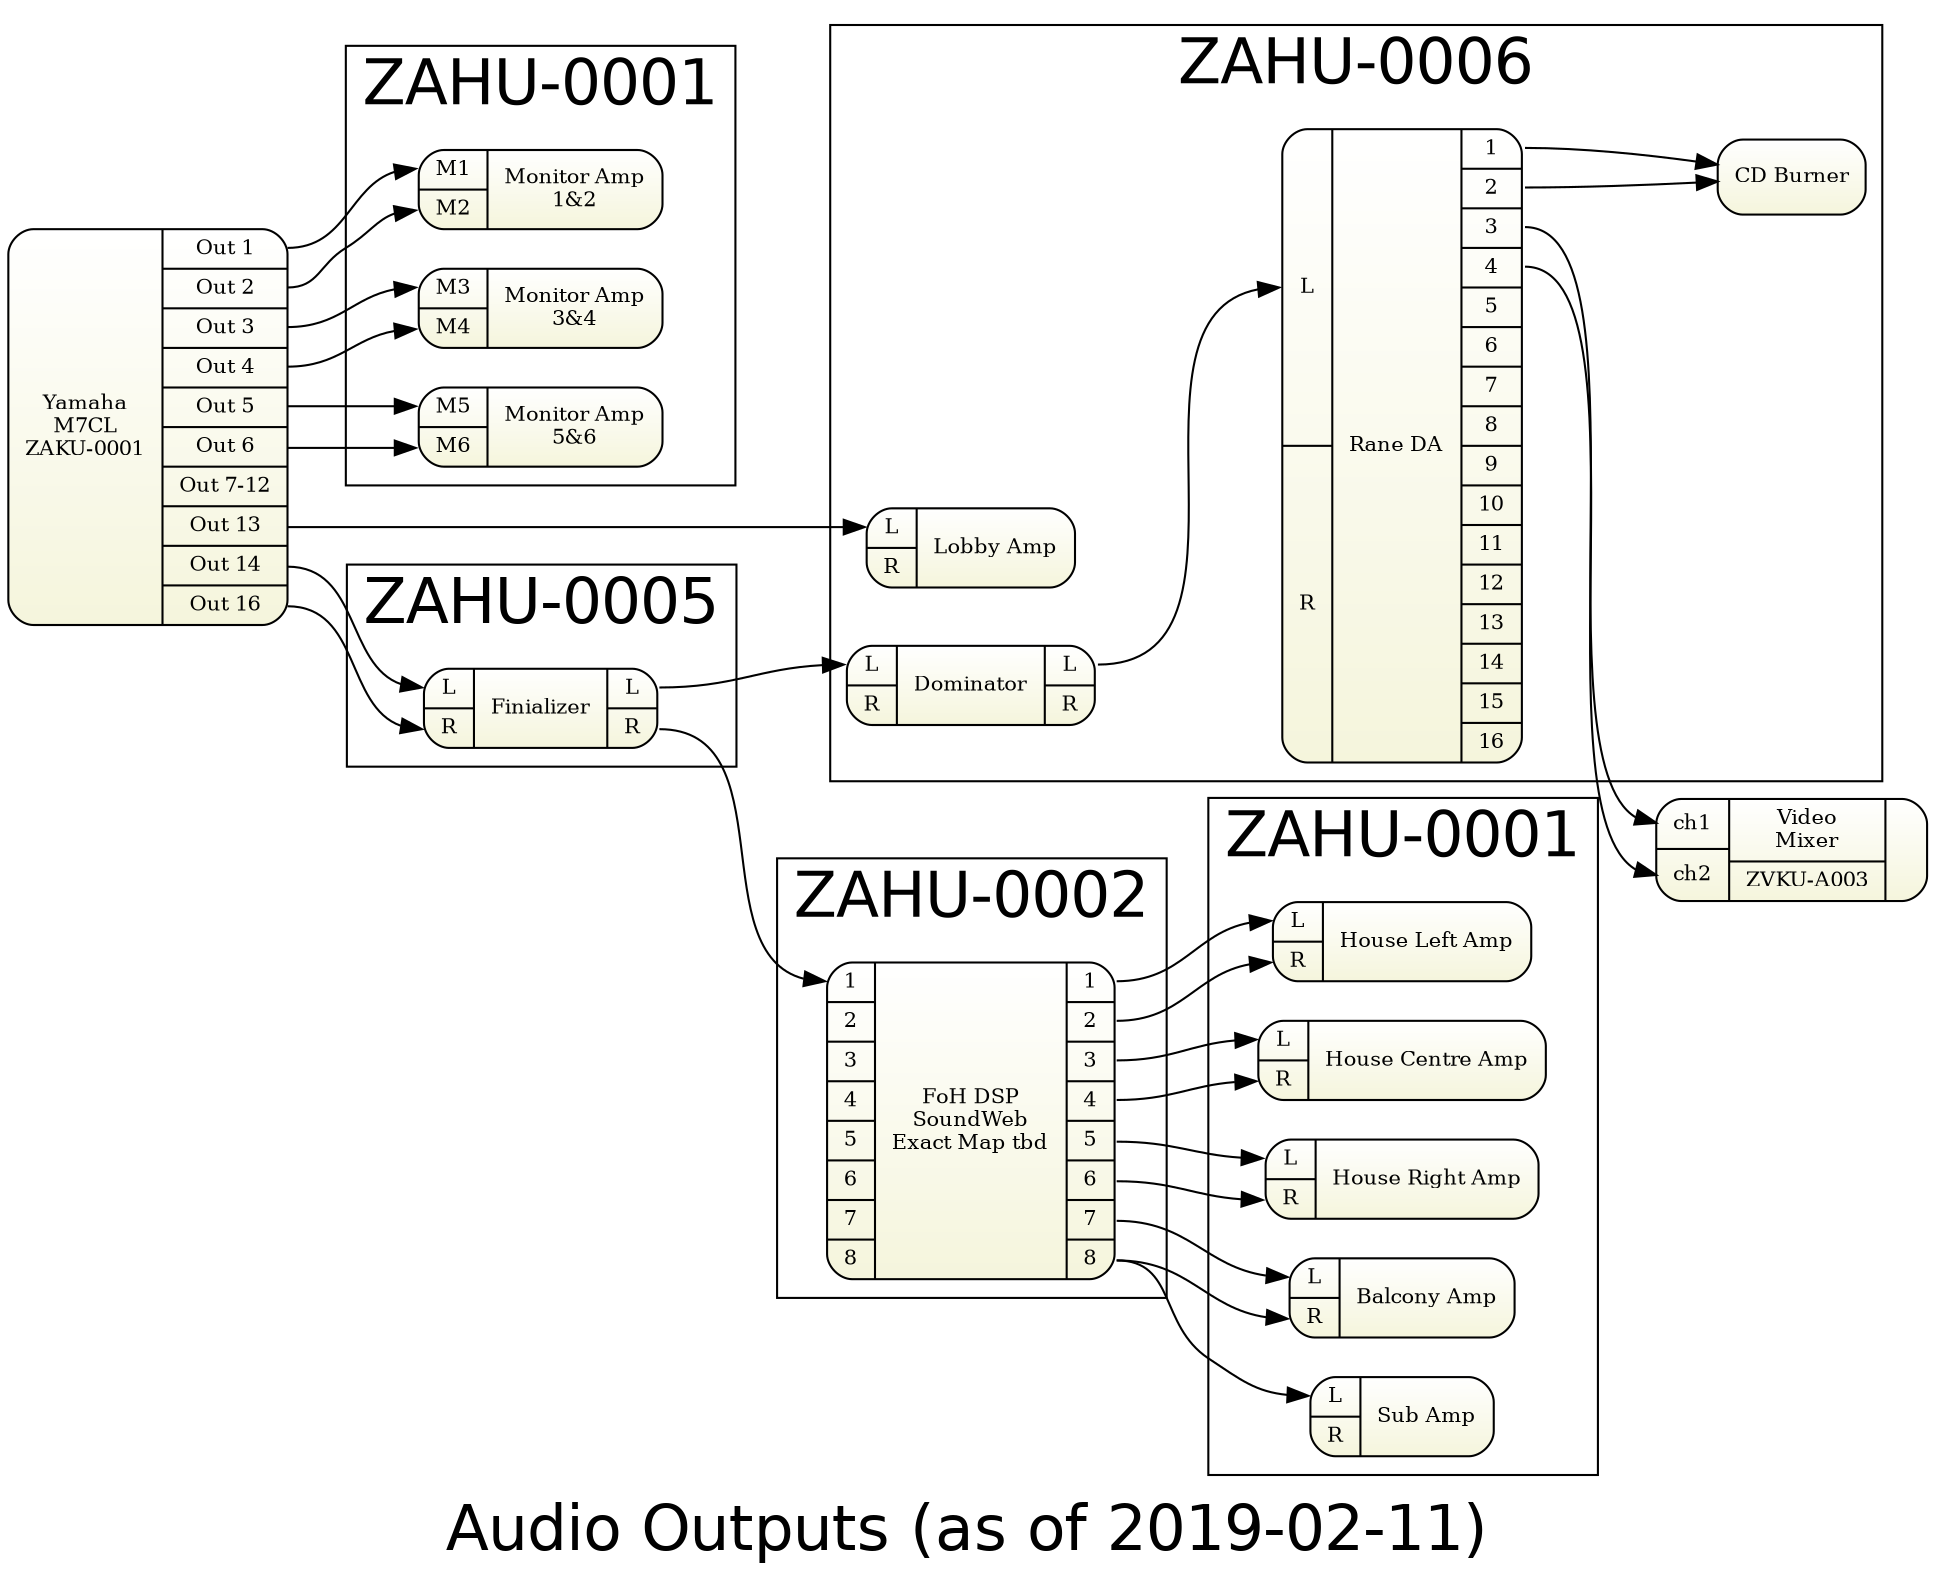 digraph outputs { 
graph [overlap = true, fontsize = 30, rankdir=LR 
      label="Audio Outputs (as of 2019-02-11)",
      fontname = Helvetica]

node [shape=Mrecord, tooltip="" ,  fontsize = 10,
      fillcolor="white:beige" , style=filled  
      gradientangle=270]

m7 [label="
{ 
  {    Yamaha\nM7CL\nZAKU-0001} 
|{
  <o1>Out 1 
| <o2>Out 2
| <o3>Out 3
| <o4>Out 4
| <o5>Out 5
| <o6>Out 6
|  Out 7-12
| <o13>Out 13
| <o14>Out 14
| <o16>Out 16
}
}
"]

subgraph cluster_monitors { label="ZAHU-0001"

mon12 [label="
{{
  <i1>M1
| <i2>M2
} | Monitor Amp\n1&2}
"]
  
mon34 [label="
{{
  <i1>M3
| <i2>M4
} | Monitor Amp\n3&4}
"]  
 
mon56 [label="
{{
  <i1>M5
| <i2>M6
} | Monitor Amp\n5&6}
"]   
 }
m7:o1 -> mon12:i1
m7:o2 -> mon12:i2
 
m7:o3 -> mon34:i1
m7:o4 -> mon34:i2

m7:o5 -> mon56:i1
m7:o6 -> mon56:i2

m7:o13 -> lobby:il

subgraph cluster_foh1 {label="ZAHU-0005" 

final [label="
{
  {
  <il>L  
| <ir>R  
} |
  {Finializer} 
|{
  <ol>L  
| <or>R  
}
}
"]

}
subgraph cluster_foh2 { label="ZAHU-0006"
dom [label="
{
  {
  <il>L  
| <ir>R  
} |
  {Dominator} 
|{
  <ol>L  
| <or>R  
}
}
"]

rane [label="
{
  {
  <il>L  
| <ir>R  
} |
  {Rane DA} 
|{
  <o1>1  
| <o2>2
| <o3>3
| <o4>4
| <o5>5
| <o6>6
| <o7>7
| <o8>8
| <o9>9
| <o10>10
| <o11>11
| <o12>12
| <o13>13
| <o14>14
| <o15>15
| <o16>16
}
}
"]

lobby [label="
{
  {
  <il>L  
| <ir>R  
} |
  {Lobby Amp} 

}
"]

burner [label="CD Burner"]

}

final:or -> soundweb:i1

soundweb:o1 -> amphousel:i1
soundweb:o2 -> amphousel:i2

soundweb:o3 -> amphousec:i1
soundweb:o4 -> amphousec:i2

soundweb:o5 -> amphouser:i1
soundweb:o6 -> amphouser:i2

soundweb:o7 -> ampbalcony:i1
soundweb:o8 -> ampbalcony:i2

soundweb:o8 -> ampsub:i1

subgraph cluster_mains { label="ZAHU-0001"

ampbalcony [label="
{{
  <i1>L
| <i2>R
} | Balcony Amp }
"]  

ampsub [label="
{{
  <i1>L
| <i2>R
} | Sub Amp }
"]  

amphousel [label="
{{
  <i1>L
| <i2>R
} | House Left Amp }
"] 

amphousec [label="
{{
  <i1>L
| <i2>R
} | House Centre Amp }
"] 

amphouser [label="
{{
  <i1>L
| <i2>R
} | House Right Amp }
"] 

}

subgraph cluster_bss { label="ZAHU-0002"
soundweb [label="
{{
  <i1>1
| <i2>2
| <i3>3
| <i4>4
| <i5>5
| <i6>6
| <i7>7
| <i8>8
} | FoH DSP\nSoundWeb\nExact Map tbd |
{
  <o1>1
| <o2>2
| <o3>3
| <o4>4
| <o5>5
| <o6>6
| <o7>7
| <o8>8
}}
"] 
}

m7:o14 -> final:il
m7:o16 -> final:ir

final:ol -> dom:il
dom:ol -> rane:il

videomix  [label="{{<i1>ch1|<i2>ch2 } |{Video\nMixer|ZVKU-A003}|<o1>}"]

rane:o1 -> burner:i1
rane:o2 -> burner:i2
rane:o3 -> videomix:i1
rane:o4 -> videomix:i2

} 